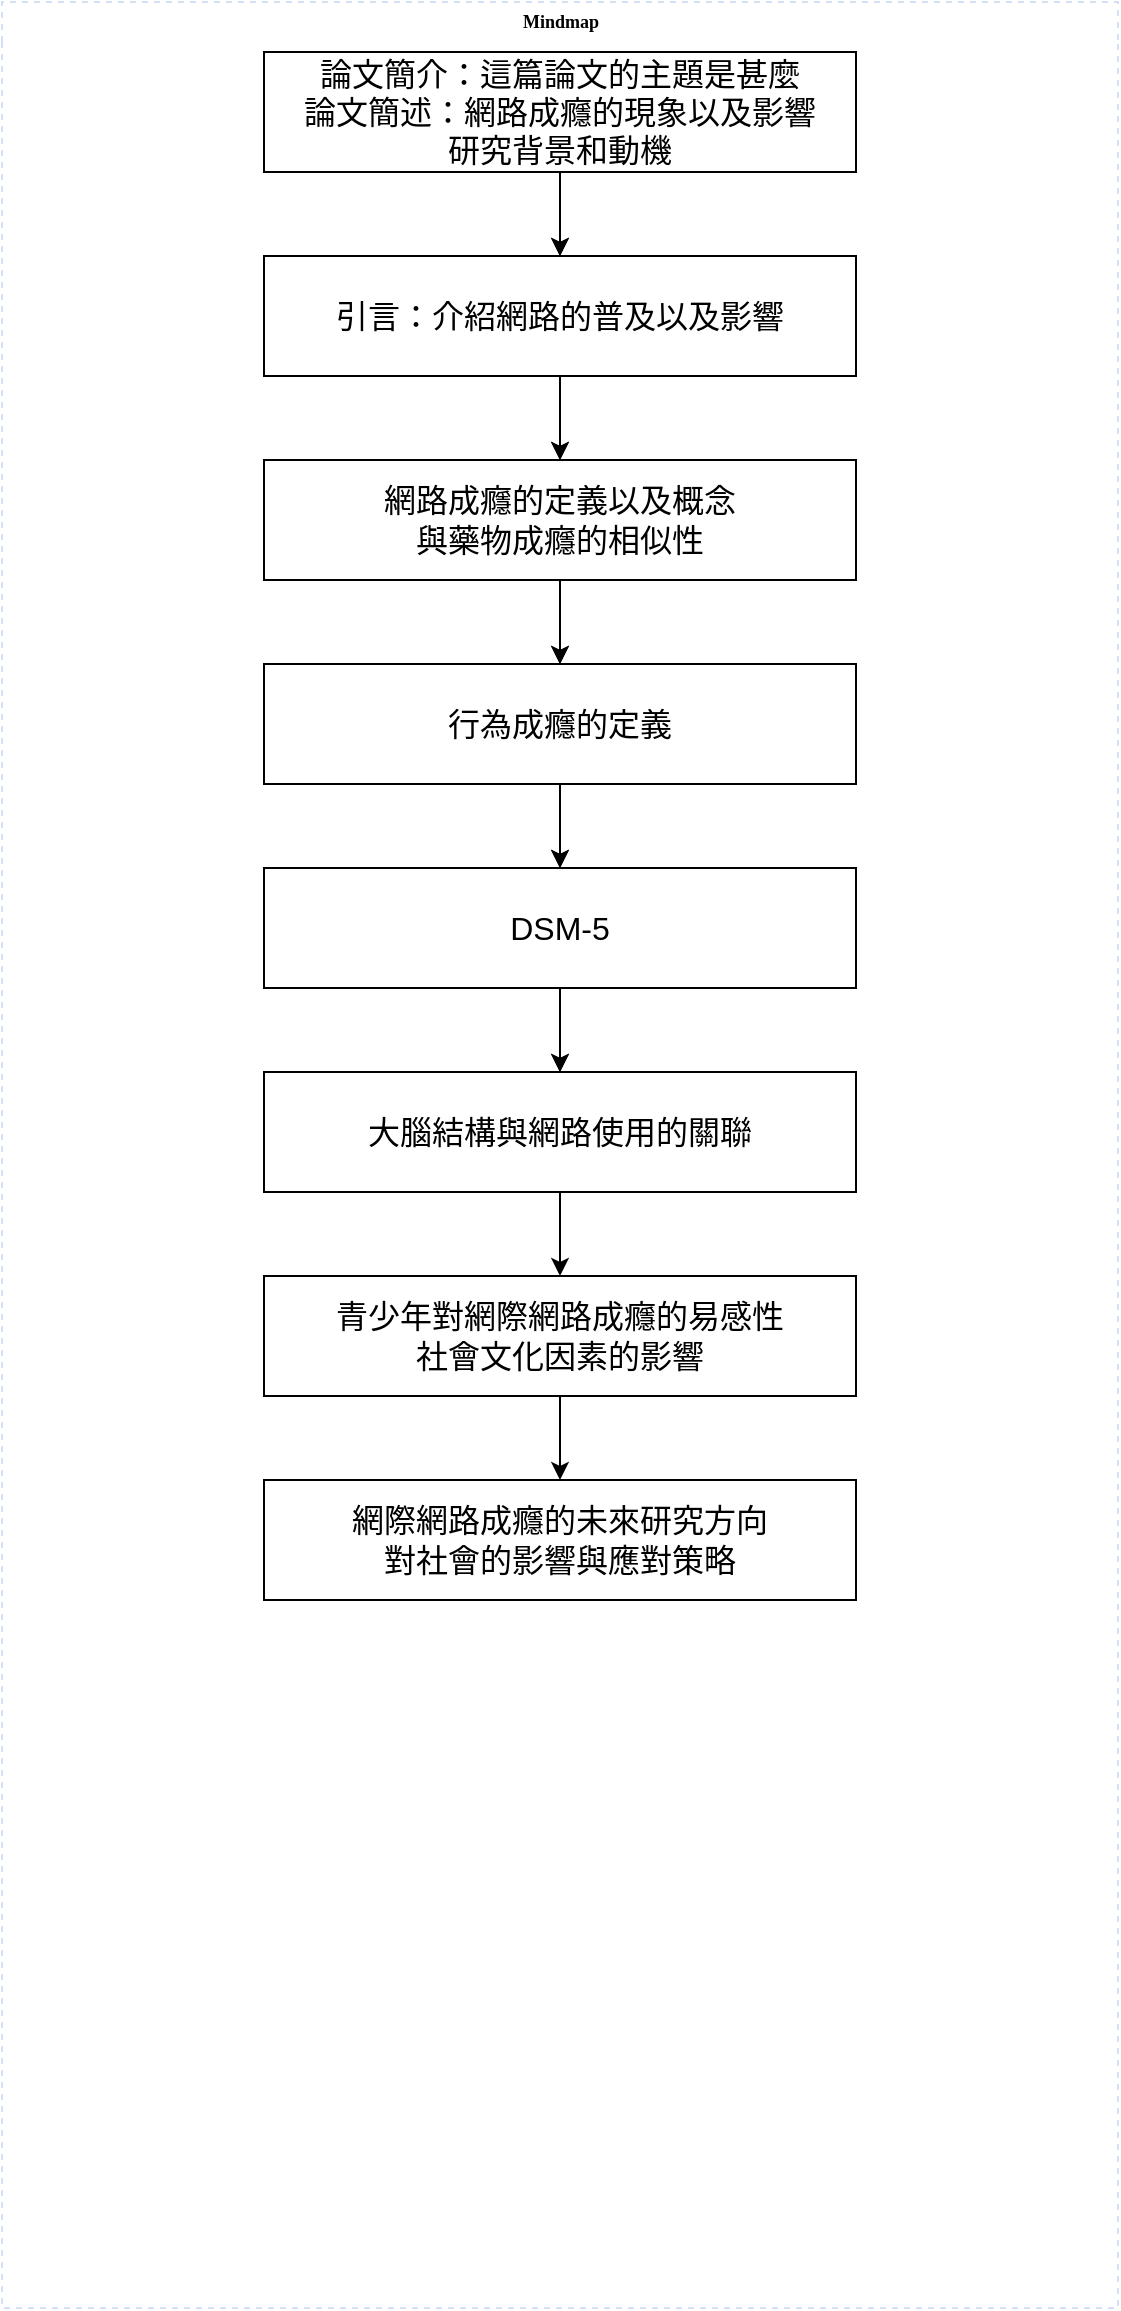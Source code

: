 <mxfile border="50" scale="3" compressed="false" locked="false" version="24.7.17">
  <diagram name="Blank" id="YmL12bMKpDGza6XwsDPr">
    <mxGraphModel dx="986" dy="1987" grid="0" gridSize="10" guides="1" tooltips="1" connect="1" arrows="1" fold="1" page="0" pageScale="1" pageWidth="827" pageHeight="1169" background="none" math="1" shadow="0">
      <root>
        <mxCell id="X5NqExCQtvZxIxQ7pmgY-0" />
        <mxCell id="1" parent="X5NqExCQtvZxIxQ7pmgY-0" />
        <mxCell id="Gr0Zq-AI6Quabplr0KPa-179" value="Mindmap" style="swimlane;html=1;startSize=20;horizontal=1;containerType=tree;labelBackgroundColor=none;strokeColor=#D4E1F5;strokeWidth=1;fillColor=none;fontFamily=Comic Sans MS;fontSize=9;swimlaneLine=0;dashed=1;collapsible=0;" parent="1" vertex="1">
          <mxGeometry x="-67" y="-57" width="558" height="1153" as="geometry" />
        </mxCell>
        <mxCell id="AjZr8tNAJM1L4C0dQe3D-14" style="edgeStyle=orthogonalEdgeStyle;rounded=0;orthogonalLoop=1;jettySize=auto;html=1;entryX=0.5;entryY=0;entryDx=0;entryDy=0;" edge="1" parent="Gr0Zq-AI6Quabplr0KPa-179" source="AjZr8tNAJM1L4C0dQe3D-6" target="AjZr8tNAJM1L4C0dQe3D-7">
          <mxGeometry relative="1" as="geometry" />
        </mxCell>
        <mxCell id="AjZr8tNAJM1L4C0dQe3D-39" style="edgeStyle=orthogonalEdgeStyle;rounded=0;orthogonalLoop=1;jettySize=auto;html=1;" edge="1" parent="Gr0Zq-AI6Quabplr0KPa-179" source="AjZr8tNAJM1L4C0dQe3D-6" target="AjZr8tNAJM1L4C0dQe3D-7">
          <mxGeometry relative="1" as="geometry" />
        </mxCell>
        <mxCell id="AjZr8tNAJM1L4C0dQe3D-6" value="&lt;font style=&quot;font-size: 16px;&quot;&gt;論文簡介：這篇論文的主題是甚麼&lt;/font&gt;&lt;div&gt;&lt;font style=&quot;font-size: 16px;&quot;&gt;&lt;font&gt;論文簡述：網路成癮的現象以及影響&lt;/font&gt;&lt;div style=&quot;font-size: 12px;&quot;&gt;&lt;font style=&quot;font-size: 16px;&quot;&gt;研究背景和動機&lt;/font&gt;&lt;/div&gt;&lt;/font&gt;&lt;/div&gt;" style="rounded=0;whiteSpace=wrap;html=1;" vertex="1" parent="Gr0Zq-AI6Quabplr0KPa-179">
          <mxGeometry x="131" y="25" width="296" height="60" as="geometry" />
        </mxCell>
        <mxCell id="AjZr8tNAJM1L4C0dQe3D-15" style="edgeStyle=orthogonalEdgeStyle;rounded=0;orthogonalLoop=1;jettySize=auto;html=1;" edge="1" parent="Gr0Zq-AI6Quabplr0KPa-179" source="AjZr8tNAJM1L4C0dQe3D-7" target="AjZr8tNAJM1L4C0dQe3D-8">
          <mxGeometry relative="1" as="geometry" />
        </mxCell>
        <mxCell id="AjZr8tNAJM1L4C0dQe3D-42" style="edgeStyle=orthogonalEdgeStyle;rounded=0;orthogonalLoop=1;jettySize=auto;html=1;" edge="1" parent="Gr0Zq-AI6Quabplr0KPa-179" source="AjZr8tNAJM1L4C0dQe3D-7" target="AjZr8tNAJM1L4C0dQe3D-8">
          <mxGeometry relative="1" as="geometry" />
        </mxCell>
        <mxCell id="AjZr8tNAJM1L4C0dQe3D-7" value="&lt;span style=&quot;font-size: 16px;&quot;&gt;引言：介紹網路的普及以及影響&lt;/span&gt;" style="rounded=0;whiteSpace=wrap;html=1;" vertex="1" parent="Gr0Zq-AI6Quabplr0KPa-179">
          <mxGeometry x="131" y="127" width="296" height="60" as="geometry" />
        </mxCell>
        <mxCell id="AjZr8tNAJM1L4C0dQe3D-16" style="edgeStyle=orthogonalEdgeStyle;rounded=0;orthogonalLoop=1;jettySize=auto;html=1;entryX=0.5;entryY=0;entryDx=0;entryDy=0;" edge="1" parent="Gr0Zq-AI6Quabplr0KPa-179" source="AjZr8tNAJM1L4C0dQe3D-8" target="AjZr8tNAJM1L4C0dQe3D-9">
          <mxGeometry relative="1" as="geometry" />
        </mxCell>
        <mxCell id="AjZr8tNAJM1L4C0dQe3D-43" style="edgeStyle=orthogonalEdgeStyle;rounded=0;orthogonalLoop=1;jettySize=auto;html=1;" edge="1" parent="Gr0Zq-AI6Quabplr0KPa-179" source="AjZr8tNAJM1L4C0dQe3D-8" target="AjZr8tNAJM1L4C0dQe3D-9">
          <mxGeometry relative="1" as="geometry" />
        </mxCell>
        <mxCell id="AjZr8tNAJM1L4C0dQe3D-8" value="&lt;span style=&quot;font-size: 16px;&quot;&gt;網路成癮的定義以及概念&lt;/span&gt;&lt;div&gt;&lt;span style=&quot;font-size: 16px;&quot;&gt;與藥物成癮的相似性&lt;/span&gt;&lt;/div&gt;" style="rounded=0;whiteSpace=wrap;html=1;" vertex="1" parent="Gr0Zq-AI6Quabplr0KPa-179">
          <mxGeometry x="131" y="229" width="296" height="60" as="geometry" />
        </mxCell>
        <mxCell id="AjZr8tNAJM1L4C0dQe3D-17" style="edgeStyle=orthogonalEdgeStyle;rounded=0;orthogonalLoop=1;jettySize=auto;html=1;entryX=0.5;entryY=0;entryDx=0;entryDy=0;" edge="1" parent="Gr0Zq-AI6Quabplr0KPa-179" source="AjZr8tNAJM1L4C0dQe3D-9" target="AjZr8tNAJM1L4C0dQe3D-10">
          <mxGeometry relative="1" as="geometry" />
        </mxCell>
        <mxCell id="AjZr8tNAJM1L4C0dQe3D-44" style="edgeStyle=orthogonalEdgeStyle;rounded=0;orthogonalLoop=1;jettySize=auto;html=1;" edge="1" parent="Gr0Zq-AI6Quabplr0KPa-179" source="AjZr8tNAJM1L4C0dQe3D-9" target="AjZr8tNAJM1L4C0dQe3D-10">
          <mxGeometry relative="1" as="geometry" />
        </mxCell>
        <mxCell id="AjZr8tNAJM1L4C0dQe3D-9" value="&lt;span style=&quot;font-size: 16px;&quot;&gt;行為成癮的定義&lt;/span&gt;" style="rounded=0;whiteSpace=wrap;html=1;" vertex="1" parent="Gr0Zq-AI6Quabplr0KPa-179">
          <mxGeometry x="131" y="331" width="296" height="60" as="geometry" />
        </mxCell>
        <mxCell id="AjZr8tNAJM1L4C0dQe3D-18" style="edgeStyle=orthogonalEdgeStyle;rounded=0;orthogonalLoop=1;jettySize=auto;html=1;entryX=0.5;entryY=0;entryDx=0;entryDy=0;" edge="1" parent="Gr0Zq-AI6Quabplr0KPa-179" source="AjZr8tNAJM1L4C0dQe3D-10" target="AjZr8tNAJM1L4C0dQe3D-11">
          <mxGeometry relative="1" as="geometry" />
        </mxCell>
        <mxCell id="AjZr8tNAJM1L4C0dQe3D-45" style="edgeStyle=orthogonalEdgeStyle;rounded=0;orthogonalLoop=1;jettySize=auto;html=1;" edge="1" parent="Gr0Zq-AI6Quabplr0KPa-179" source="AjZr8tNAJM1L4C0dQe3D-10" target="AjZr8tNAJM1L4C0dQe3D-11">
          <mxGeometry relative="1" as="geometry" />
        </mxCell>
        <mxCell id="AjZr8tNAJM1L4C0dQe3D-10" value="&lt;span style=&quot;font-size: 16px;&quot;&gt;DSM-5&lt;/span&gt;" style="rounded=0;whiteSpace=wrap;html=1;" vertex="1" parent="Gr0Zq-AI6Quabplr0KPa-179">
          <mxGeometry x="131" y="433" width="296" height="60" as="geometry" />
        </mxCell>
        <mxCell id="AjZr8tNAJM1L4C0dQe3D-46" style="edgeStyle=orthogonalEdgeStyle;rounded=0;orthogonalLoop=1;jettySize=auto;html=1;" edge="1" parent="Gr0Zq-AI6Quabplr0KPa-179" source="AjZr8tNAJM1L4C0dQe3D-11" target="AjZr8tNAJM1L4C0dQe3D-12">
          <mxGeometry relative="1" as="geometry" />
        </mxCell>
        <mxCell id="AjZr8tNAJM1L4C0dQe3D-11" value="&lt;span style=&quot;font-size: 16px;&quot;&gt;大腦結構與網路使用的關聯&lt;/span&gt;" style="rounded=0;whiteSpace=wrap;html=1;" vertex="1" parent="Gr0Zq-AI6Quabplr0KPa-179">
          <mxGeometry x="131" y="535" width="296" height="60" as="geometry" />
        </mxCell>
        <mxCell id="AjZr8tNAJM1L4C0dQe3D-47" style="edgeStyle=orthogonalEdgeStyle;rounded=0;orthogonalLoop=1;jettySize=auto;html=1;" edge="1" parent="Gr0Zq-AI6Quabplr0KPa-179" source="AjZr8tNAJM1L4C0dQe3D-12" target="AjZr8tNAJM1L4C0dQe3D-13">
          <mxGeometry relative="1" as="geometry" />
        </mxCell>
        <mxCell id="AjZr8tNAJM1L4C0dQe3D-12" value="&lt;div&gt;&lt;span style=&quot;font-size: 16px;&quot;&gt;青少年對網際網路成癮的易感性&lt;/span&gt;&lt;/div&gt;&lt;div&gt;&lt;span style=&quot;font-size: 16px;&quot;&gt;社會文化因素的影響&lt;/span&gt;&lt;/div&gt;" style="rounded=0;whiteSpace=wrap;html=1;" vertex="1" parent="Gr0Zq-AI6Quabplr0KPa-179">
          <mxGeometry x="131" y="637" width="296" height="60" as="geometry" />
        </mxCell>
        <mxCell id="AjZr8tNAJM1L4C0dQe3D-13" value="&lt;div&gt;&lt;span style=&quot;font-size: 16px;&quot;&gt;網際網路成癮的未來研究方向&lt;/span&gt;&lt;/div&gt;&lt;div&gt;&lt;span style=&quot;font-size: 16px;&quot;&gt;對社會的影響與應對策略&lt;/span&gt;&lt;/div&gt;" style="rounded=0;whiteSpace=wrap;html=1;" vertex="1" parent="Gr0Zq-AI6Quabplr0KPa-179">
          <mxGeometry x="131" y="739" width="296" height="60" as="geometry" />
        </mxCell>
      </root>
    </mxGraphModel>
  </diagram>
</mxfile>
